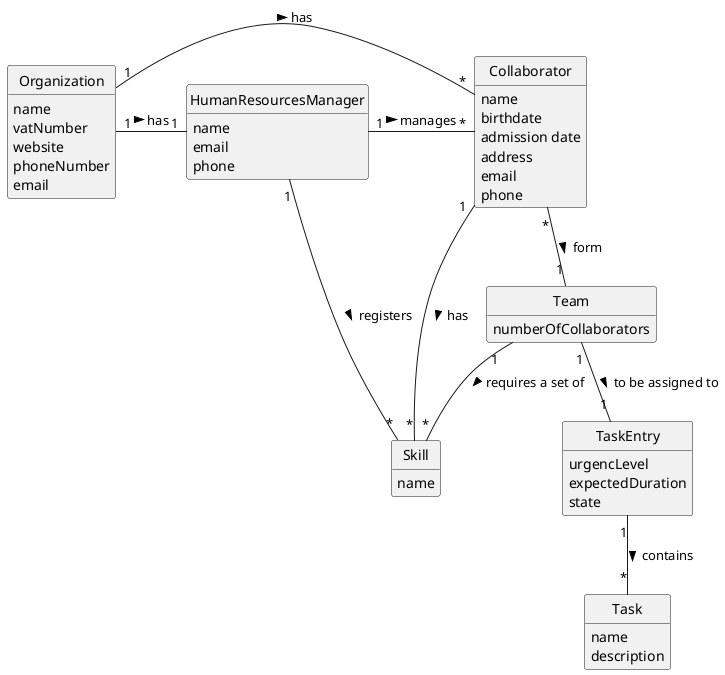@startuml
skinparam monochrome true
skinparam packageStyle rectangle
skinparam shadowing false

skinparam classAttributeIconSize 0

hide circle
hide methods

class Organization {
    name
    vatNumber
    website
    phoneNumber
    email
}

class HumanResourcesManager {
    name
    email
    phone
}

class Collaborator {
    name
    birthdate
    admission date
    address
    email
    phone
}

class Skill {
    name
}

class Team {
    numberOfCollaborators
}

class Task {
    name
    description
}

class TaskEntry {
    urgencLevel
    expectedDuration
    state
}

Organization "1" - "1" HumanResourcesManager : has >
Collaborator "*" - "1" Organization : has <
HumanResourcesManager "1" - "*" Collaborator : manages >
HumanResourcesManager "1" -- "*" Skill : registers >
Collaborator "1" -- "*" Skill : has >
Team "1" -- "1" TaskEntry : to be assigned to >
Team "1" -- "*" Skill : requires a set of >
Collaborator "*" -- "1" Team : form >
TaskEntry "1" -- "*" Task : contains >

@enduml